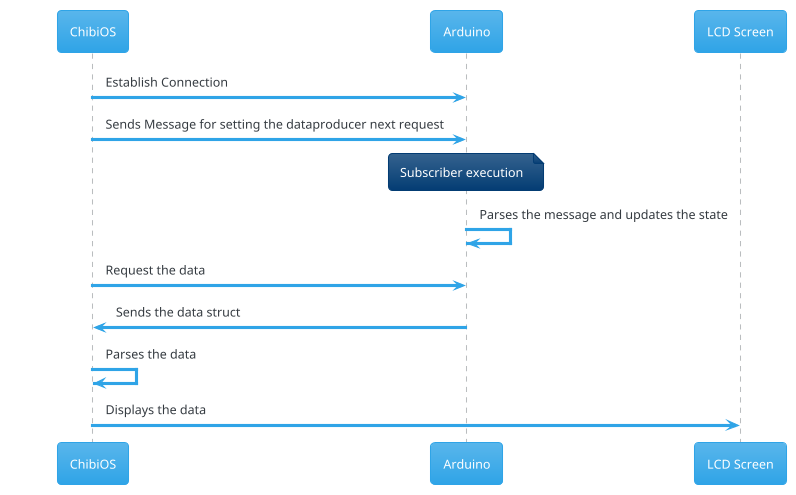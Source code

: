 @startuml chibi-arduino
!theme cerulean
skinparam BackgroundColor #FFFFFF

ChibiOS -> Arduino: Establish Connection
ChibiOS -> Arduino: Sends Message for setting the dataproducer next request
note over Arduino : Subscriber execution
Arduino -> Arduino: Parses the message and updates the state
ChibiOS -> Arduino: Request the data
Arduino -> ChibiOS: Sends the data struct
ChibiOS -> ChibiOS: Parses the data
ChibiOS -> "LCD Screen" : Displays the data
@enduml

